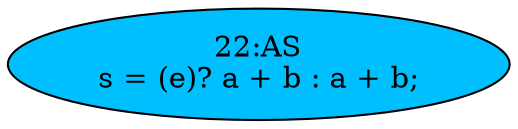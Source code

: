 strict digraph "" {
	node [label="\N"];
	"22:AS"	[ast="<pyverilog.vparser.ast.Assign object at 0x7fb326f73450>",
		def_var="['s']",
		fillcolor=deepskyblue,
		label="22:AS
s = (e)? a + b : a + b;",
		statements="[]",
		style=filled,
		typ=Assign,
		use_var="['e', 'a', 'b', 'a', 'b']"];
}
